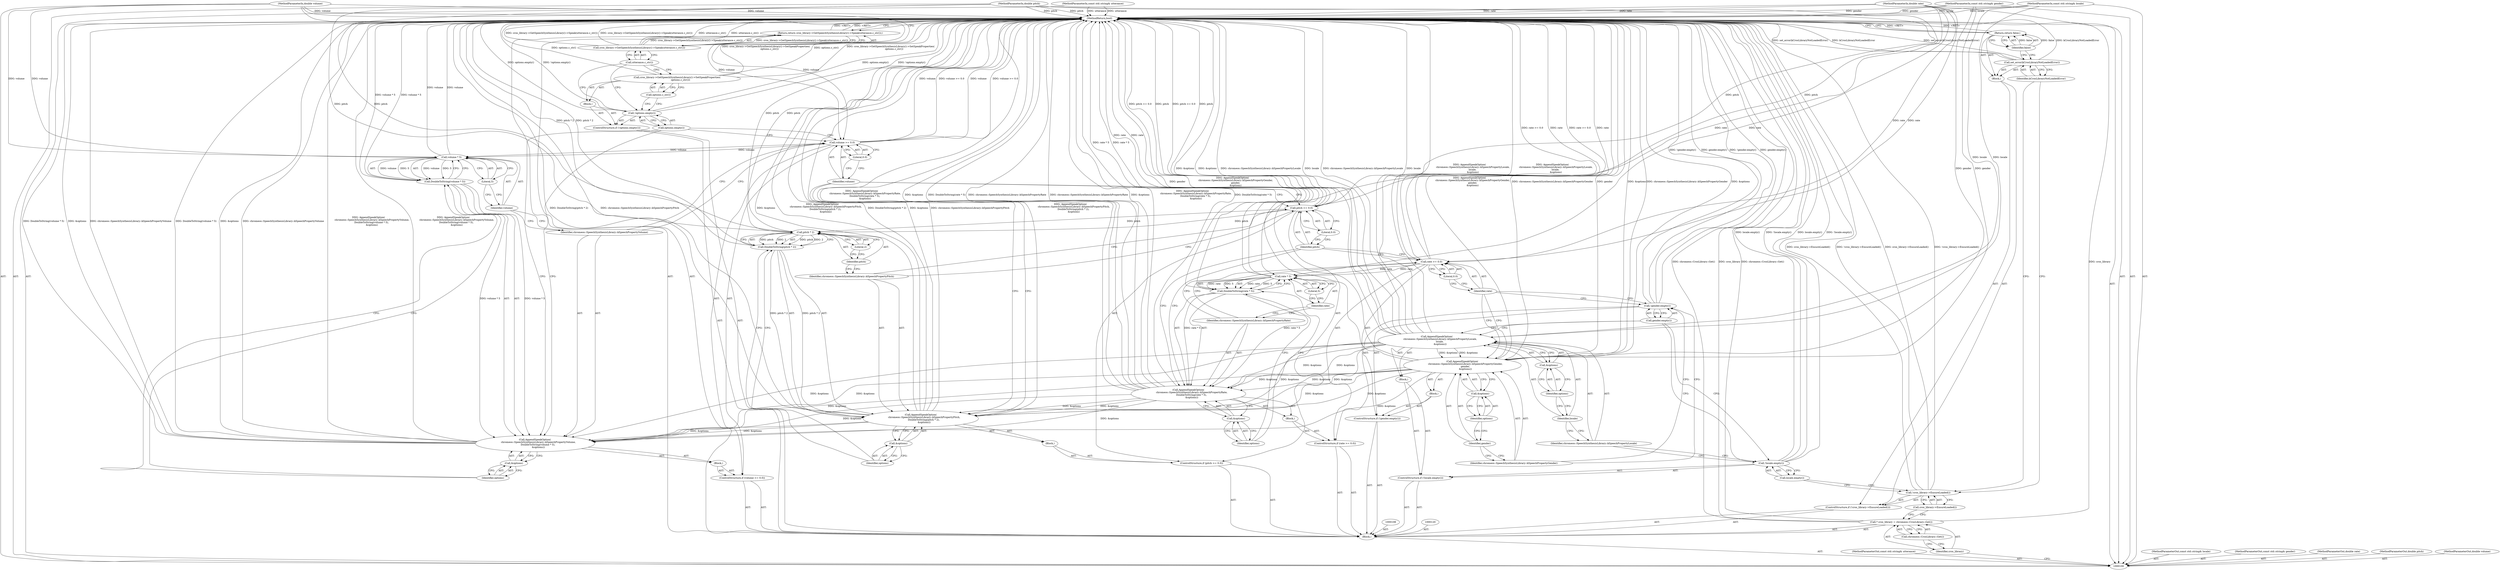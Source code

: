 digraph "1_Chrome_c63f2b7fe4fe2977f858a8e36d5f48db17eff2e7_26" {
"1000187" [label="(MethodReturn,bool)"];
"1000117" [label="(Identifier,kCrosLibraryNotLoadedError)"];
"1000116" [label="(Call,set_error(kCrosLibraryNotLoadedError))"];
"1000119" [label="(Identifier,false)"];
"1000118" [label="(Return,return false;)"];
"1000121" [label="(ControlStructure,if (!locale.empty()))"];
"1000124" [label="(Block,)"];
"1000122" [label="(Call,!locale.empty())"];
"1000123" [label="(Call,locale.empty())"];
"1000125" [label="(Call,AppendSpeakOption(\n         chromeos::SpeechSynthesisLibrary::kSpeechPropertyLocale,\n        locale,\n         &options))"];
"1000126" [label="(Identifier,chromeos::SpeechSynthesisLibrary::kSpeechPropertyLocale)"];
"1000127" [label="(Identifier,locale)"];
"1000101" [label="(MethodParameterIn,const std::string& utterance)"];
"1000263" [label="(MethodParameterOut,const std::string& utterance)"];
"1000129" [label="(Identifier,options)"];
"1000128" [label="(Call,&options)"];
"1000130" [label="(ControlStructure,if (!gender.empty()))"];
"1000133" [label="(Block,)"];
"1000131" [label="(Call,!gender.empty())"];
"1000132" [label="(Call,gender.empty())"];
"1000134" [label="(Call,AppendSpeakOption(\n        chromeos::SpeechSynthesisLibrary::kSpeechPropertyGender,\n        gender,\n        &options))"];
"1000135" [label="(Identifier,chromeos::SpeechSynthesisLibrary::kSpeechPropertyGender)"];
"1000136" [label="(Identifier,gender)"];
"1000137" [label="(Call,&options)"];
"1000138" [label="(Identifier,options)"];
"1000142" [label="(Literal,0.0)"];
"1000143" [label="(Block,)"];
"1000139" [label="(ControlStructure,if (rate >= 0.0))"];
"1000140" [label="(Call,rate >= 0.0)"];
"1000141" [label="(Identifier,rate)"];
"1000102" [label="(MethodParameterIn,const std::string& locale)"];
"1000264" [label="(MethodParameterOut,const std::string& locale)"];
"1000144" [label="(Call,AppendSpeakOption(\n         chromeos::SpeechSynthesisLibrary::kSpeechPropertyRate,\n        DoubleToString(rate * 5),\n         &options))"];
"1000145" [label="(Identifier,chromeos::SpeechSynthesisLibrary::kSpeechPropertyRate)"];
"1000147" [label="(Call,rate * 5)"];
"1000148" [label="(Identifier,rate)"];
"1000149" [label="(Literal,5)"];
"1000146" [label="(Call,DoubleToString(rate * 5))"];
"1000151" [label="(Identifier,options)"];
"1000150" [label="(Call,&options)"];
"1000155" [label="(Literal,0.0)"];
"1000152" [label="(ControlStructure,if (pitch >= 0.0))"];
"1000156" [label="(Block,)"];
"1000153" [label="(Call,pitch >= 0.0)"];
"1000154" [label="(Identifier,pitch)"];
"1000157" [label="(Call,AppendSpeakOption(\n         chromeos::SpeechSynthesisLibrary::kSpeechPropertyPitch,\n        DoubleToString(pitch * 2),\n         &options))"];
"1000158" [label="(Identifier,chromeos::SpeechSynthesisLibrary::kSpeechPropertyPitch)"];
"1000160" [label="(Call,pitch * 2)"];
"1000161" [label="(Identifier,pitch)"];
"1000162" [label="(Literal,2)"];
"1000159" [label="(Call,DoubleToString(pitch * 2))"];
"1000103" [label="(MethodParameterIn,const std::string& gender)"];
"1000265" [label="(MethodParameterOut,const std::string& gender)"];
"1000164" [label="(Identifier,options)"];
"1000163" [label="(Call,&options)"];
"1000168" [label="(Literal,0.0)"];
"1000165" [label="(ControlStructure,if (volume >= 0.0))"];
"1000169" [label="(Block,)"];
"1000166" [label="(Call,volume >= 0.0)"];
"1000167" [label="(Identifier,volume)"];
"1000170" [label="(Call,AppendSpeakOption(\n         chromeos::SpeechSynthesisLibrary::kSpeechPropertyVolume,\n        DoubleToString(volume * 5),\n         &options))"];
"1000171" [label="(Identifier,chromeos::SpeechSynthesisLibrary::kSpeechPropertyVolume)"];
"1000173" [label="(Call,volume * 5)"];
"1000174" [label="(Identifier,volume)"];
"1000175" [label="(Literal,5)"];
"1000172" [label="(Call,DoubleToString(volume * 5))"];
"1000177" [label="(Identifier,options)"];
"1000176" [label="(Call,&options)"];
"1000104" [label="(MethodParameterIn,double rate)"];
"1000266" [label="(MethodParameterOut,double rate)"];
"1000178" [label="(ControlStructure,if (!options.empty()))"];
"1000181" [label="(Block,)"];
"1000179" [label="(Call,!options.empty())"];
"1000180" [label="(Call,options.empty())"];
"1000182" [label="(Call,cros_library->GetSpeechSynthesisLibrary()->SetSpeakProperties(\n         options.c_str()))"];
"1000183" [label="(Call,options.c_str())"];
"1000184" [label="(Return,return cros_library->GetSpeechSynthesisLibrary()->Speak(utterance.c_str());)"];
"1000186" [label="(Call,utterance.c_str())"];
"1000185" [label="(Call,cros_library->GetSpeechSynthesisLibrary()->Speak(utterance.c_str()))"];
"1000105" [label="(MethodParameterIn,double pitch)"];
"1000267" [label="(MethodParameterOut,double pitch)"];
"1000107" [label="(Block,)"];
"1000106" [label="(MethodParameterIn,double volume)"];
"1000268" [label="(MethodParameterOut,double volume)"];
"1000109" [label="(Call,* cros_library = chromeos::CrosLibrary::Get())"];
"1000110" [label="(Identifier,cros_library)"];
"1000111" [label="(Call,chromeos::CrosLibrary::Get())"];
"1000112" [label="(ControlStructure,if (!cros_library->EnsureLoaded()))"];
"1000115" [label="(Block,)"];
"1000113" [label="(Call,!cros_library->EnsureLoaded())"];
"1000114" [label="(Call,cros_library->EnsureLoaded())"];
"1000187" -> "1000100"  [label="AST: "];
"1000187" -> "1000118"  [label="CFG: "];
"1000187" -> "1000184"  [label="CFG: "];
"1000170" -> "1000187"  [label="DDG: DoubleToString(volume * 5)"];
"1000170" -> "1000187"  [label="DDG: &options"];
"1000170" -> "1000187"  [label="DDG: chromeos::SpeechSynthesisLibrary::kSpeechPropertyVolume"];
"1000170" -> "1000187"  [label="DDG: AppendSpeakOption(\n         chromeos::SpeechSynthesisLibrary::kSpeechPropertyVolume,\n        DoubleToString(volume * 5),\n         &options)"];
"1000125" -> "1000187"  [label="DDG: AppendSpeakOption(\n         chromeos::SpeechSynthesisLibrary::kSpeechPropertyLocale,\n        locale,\n         &options)"];
"1000125" -> "1000187"  [label="DDG: &options"];
"1000125" -> "1000187"  [label="DDG: chromeos::SpeechSynthesisLibrary::kSpeechPropertyLocale"];
"1000125" -> "1000187"  [label="DDG: locale"];
"1000185" -> "1000187"  [label="DDG: cros_library->GetSpeechSynthesisLibrary()->Speak(utterance.c_str())"];
"1000185" -> "1000187"  [label="DDG: utterance.c_str()"];
"1000157" -> "1000187"  [label="DDG: AppendSpeakOption(\n         chromeos::SpeechSynthesisLibrary::kSpeechPropertyPitch,\n        DoubleToString(pitch * 2),\n         &options)"];
"1000157" -> "1000187"  [label="DDG: DoubleToString(pitch * 2)"];
"1000157" -> "1000187"  [label="DDG: chromeos::SpeechSynthesisLibrary::kSpeechPropertyPitch"];
"1000157" -> "1000187"  [label="DDG: &options"];
"1000105" -> "1000187"  [label="DDG: pitch"];
"1000179" -> "1000187"  [label="DDG: options.empty()"];
"1000179" -> "1000187"  [label="DDG: !options.empty()"];
"1000102" -> "1000187"  [label="DDG: locale"];
"1000153" -> "1000187"  [label="DDG: pitch"];
"1000153" -> "1000187"  [label="DDG: pitch >= 0.0"];
"1000131" -> "1000187"  [label="DDG: !gender.empty()"];
"1000131" -> "1000187"  [label="DDG: gender.empty()"];
"1000182" -> "1000187"  [label="DDG: cros_library->GetSpeechSynthesisLibrary()->SetSpeakProperties(\n         options.c_str())"];
"1000182" -> "1000187"  [label="DDG: options.c_str()"];
"1000116" -> "1000187"  [label="DDG: kCrosLibraryNotLoadedError"];
"1000116" -> "1000187"  [label="DDG: set_error(kCrosLibraryNotLoadedError)"];
"1000104" -> "1000187"  [label="DDG: rate"];
"1000113" -> "1000187"  [label="DDG: cros_library->EnsureLoaded()"];
"1000113" -> "1000187"  [label="DDG: !cros_library->EnsureLoaded()"];
"1000159" -> "1000187"  [label="DDG: pitch * 2"];
"1000122" -> "1000187"  [label="DDG: locale.empty()"];
"1000122" -> "1000187"  [label="DDG: !locale.empty()"];
"1000140" -> "1000187"  [label="DDG: rate"];
"1000140" -> "1000187"  [label="DDG: rate >= 0.0"];
"1000166" -> "1000187"  [label="DDG: volume >= 0.0"];
"1000166" -> "1000187"  [label="DDG: volume"];
"1000144" -> "1000187"  [label="DDG: AppendSpeakOption(\n         chromeos::SpeechSynthesisLibrary::kSpeechPropertyRate,\n        DoubleToString(rate * 5),\n         &options)"];
"1000144" -> "1000187"  [label="DDG: chromeos::SpeechSynthesisLibrary::kSpeechPropertyRate"];
"1000144" -> "1000187"  [label="DDG: &options"];
"1000144" -> "1000187"  [label="DDG: DoubleToString(rate * 5)"];
"1000134" -> "1000187"  [label="DDG: AppendSpeakOption(\n        chromeos::SpeechSynthesisLibrary::kSpeechPropertyGender,\n        gender,\n        &options)"];
"1000134" -> "1000187"  [label="DDG: chromeos::SpeechSynthesisLibrary::kSpeechPropertyGender"];
"1000134" -> "1000187"  [label="DDG: gender"];
"1000134" -> "1000187"  [label="DDG: &options"];
"1000103" -> "1000187"  [label="DDG: gender"];
"1000147" -> "1000187"  [label="DDG: rate"];
"1000101" -> "1000187"  [label="DDG: utterance"];
"1000109" -> "1000187"  [label="DDG: cros_library"];
"1000109" -> "1000187"  [label="DDG: chromeos::CrosLibrary::Get()"];
"1000172" -> "1000187"  [label="DDG: volume * 5"];
"1000146" -> "1000187"  [label="DDG: rate * 5"];
"1000160" -> "1000187"  [label="DDG: pitch"];
"1000173" -> "1000187"  [label="DDG: volume"];
"1000106" -> "1000187"  [label="DDG: volume"];
"1000184" -> "1000187"  [label="DDG: <RET>"];
"1000118" -> "1000187"  [label="DDG: <RET>"];
"1000117" -> "1000116"  [label="AST: "];
"1000117" -> "1000113"  [label="CFG: "];
"1000116" -> "1000117"  [label="CFG: "];
"1000116" -> "1000115"  [label="AST: "];
"1000116" -> "1000117"  [label="CFG: "];
"1000117" -> "1000116"  [label="AST: "];
"1000119" -> "1000116"  [label="CFG: "];
"1000116" -> "1000187"  [label="DDG: kCrosLibraryNotLoadedError"];
"1000116" -> "1000187"  [label="DDG: set_error(kCrosLibraryNotLoadedError)"];
"1000119" -> "1000118"  [label="AST: "];
"1000119" -> "1000116"  [label="CFG: "];
"1000118" -> "1000119"  [label="CFG: "];
"1000119" -> "1000118"  [label="DDG: false"];
"1000118" -> "1000115"  [label="AST: "];
"1000118" -> "1000119"  [label="CFG: "];
"1000119" -> "1000118"  [label="AST: "];
"1000187" -> "1000118"  [label="CFG: "];
"1000118" -> "1000187"  [label="DDG: <RET>"];
"1000119" -> "1000118"  [label="DDG: false"];
"1000121" -> "1000107"  [label="AST: "];
"1000122" -> "1000121"  [label="AST: "];
"1000124" -> "1000121"  [label="AST: "];
"1000124" -> "1000121"  [label="AST: "];
"1000125" -> "1000124"  [label="AST: "];
"1000122" -> "1000121"  [label="AST: "];
"1000122" -> "1000123"  [label="CFG: "];
"1000123" -> "1000122"  [label="AST: "];
"1000126" -> "1000122"  [label="CFG: "];
"1000132" -> "1000122"  [label="CFG: "];
"1000122" -> "1000187"  [label="DDG: locale.empty()"];
"1000122" -> "1000187"  [label="DDG: !locale.empty()"];
"1000123" -> "1000122"  [label="AST: "];
"1000123" -> "1000113"  [label="CFG: "];
"1000122" -> "1000123"  [label="CFG: "];
"1000125" -> "1000124"  [label="AST: "];
"1000125" -> "1000128"  [label="CFG: "];
"1000126" -> "1000125"  [label="AST: "];
"1000127" -> "1000125"  [label="AST: "];
"1000128" -> "1000125"  [label="AST: "];
"1000132" -> "1000125"  [label="CFG: "];
"1000125" -> "1000187"  [label="DDG: AppendSpeakOption(\n         chromeos::SpeechSynthesisLibrary::kSpeechPropertyLocale,\n        locale,\n         &options)"];
"1000125" -> "1000187"  [label="DDG: &options"];
"1000125" -> "1000187"  [label="DDG: chromeos::SpeechSynthesisLibrary::kSpeechPropertyLocale"];
"1000125" -> "1000187"  [label="DDG: locale"];
"1000102" -> "1000125"  [label="DDG: locale"];
"1000125" -> "1000134"  [label="DDG: &options"];
"1000125" -> "1000144"  [label="DDG: &options"];
"1000125" -> "1000157"  [label="DDG: &options"];
"1000125" -> "1000170"  [label="DDG: &options"];
"1000126" -> "1000125"  [label="AST: "];
"1000126" -> "1000122"  [label="CFG: "];
"1000127" -> "1000126"  [label="CFG: "];
"1000127" -> "1000125"  [label="AST: "];
"1000127" -> "1000126"  [label="CFG: "];
"1000129" -> "1000127"  [label="CFG: "];
"1000101" -> "1000100"  [label="AST: "];
"1000101" -> "1000187"  [label="DDG: utterance"];
"1000263" -> "1000100"  [label="AST: "];
"1000129" -> "1000128"  [label="AST: "];
"1000129" -> "1000127"  [label="CFG: "];
"1000128" -> "1000129"  [label="CFG: "];
"1000128" -> "1000125"  [label="AST: "];
"1000128" -> "1000129"  [label="CFG: "];
"1000129" -> "1000128"  [label="AST: "];
"1000125" -> "1000128"  [label="CFG: "];
"1000130" -> "1000107"  [label="AST: "];
"1000131" -> "1000130"  [label="AST: "];
"1000133" -> "1000130"  [label="AST: "];
"1000133" -> "1000130"  [label="AST: "];
"1000134" -> "1000133"  [label="AST: "];
"1000131" -> "1000130"  [label="AST: "];
"1000131" -> "1000132"  [label="CFG: "];
"1000132" -> "1000131"  [label="AST: "];
"1000135" -> "1000131"  [label="CFG: "];
"1000141" -> "1000131"  [label="CFG: "];
"1000131" -> "1000187"  [label="DDG: !gender.empty()"];
"1000131" -> "1000187"  [label="DDG: gender.empty()"];
"1000132" -> "1000131"  [label="AST: "];
"1000132" -> "1000125"  [label="CFG: "];
"1000132" -> "1000122"  [label="CFG: "];
"1000131" -> "1000132"  [label="CFG: "];
"1000134" -> "1000133"  [label="AST: "];
"1000134" -> "1000137"  [label="CFG: "];
"1000135" -> "1000134"  [label="AST: "];
"1000136" -> "1000134"  [label="AST: "];
"1000137" -> "1000134"  [label="AST: "];
"1000141" -> "1000134"  [label="CFG: "];
"1000134" -> "1000187"  [label="DDG: AppendSpeakOption(\n        chromeos::SpeechSynthesisLibrary::kSpeechPropertyGender,\n        gender,\n        &options)"];
"1000134" -> "1000187"  [label="DDG: chromeos::SpeechSynthesisLibrary::kSpeechPropertyGender"];
"1000134" -> "1000187"  [label="DDG: gender"];
"1000134" -> "1000187"  [label="DDG: &options"];
"1000103" -> "1000134"  [label="DDG: gender"];
"1000125" -> "1000134"  [label="DDG: &options"];
"1000134" -> "1000144"  [label="DDG: &options"];
"1000134" -> "1000157"  [label="DDG: &options"];
"1000134" -> "1000170"  [label="DDG: &options"];
"1000135" -> "1000134"  [label="AST: "];
"1000135" -> "1000131"  [label="CFG: "];
"1000136" -> "1000135"  [label="CFG: "];
"1000136" -> "1000134"  [label="AST: "];
"1000136" -> "1000135"  [label="CFG: "];
"1000138" -> "1000136"  [label="CFG: "];
"1000137" -> "1000134"  [label="AST: "];
"1000137" -> "1000138"  [label="CFG: "];
"1000138" -> "1000137"  [label="AST: "];
"1000134" -> "1000137"  [label="CFG: "];
"1000138" -> "1000137"  [label="AST: "];
"1000138" -> "1000136"  [label="CFG: "];
"1000137" -> "1000138"  [label="CFG: "];
"1000142" -> "1000140"  [label="AST: "];
"1000142" -> "1000141"  [label="CFG: "];
"1000140" -> "1000142"  [label="CFG: "];
"1000143" -> "1000139"  [label="AST: "];
"1000144" -> "1000143"  [label="AST: "];
"1000139" -> "1000107"  [label="AST: "];
"1000140" -> "1000139"  [label="AST: "];
"1000143" -> "1000139"  [label="AST: "];
"1000140" -> "1000139"  [label="AST: "];
"1000140" -> "1000142"  [label="CFG: "];
"1000141" -> "1000140"  [label="AST: "];
"1000142" -> "1000140"  [label="AST: "];
"1000145" -> "1000140"  [label="CFG: "];
"1000154" -> "1000140"  [label="CFG: "];
"1000140" -> "1000187"  [label="DDG: rate"];
"1000140" -> "1000187"  [label="DDG: rate >= 0.0"];
"1000104" -> "1000140"  [label="DDG: rate"];
"1000140" -> "1000147"  [label="DDG: rate"];
"1000141" -> "1000140"  [label="AST: "];
"1000141" -> "1000134"  [label="CFG: "];
"1000141" -> "1000131"  [label="CFG: "];
"1000142" -> "1000141"  [label="CFG: "];
"1000102" -> "1000100"  [label="AST: "];
"1000102" -> "1000187"  [label="DDG: locale"];
"1000102" -> "1000125"  [label="DDG: locale"];
"1000264" -> "1000100"  [label="AST: "];
"1000144" -> "1000143"  [label="AST: "];
"1000144" -> "1000150"  [label="CFG: "];
"1000145" -> "1000144"  [label="AST: "];
"1000146" -> "1000144"  [label="AST: "];
"1000150" -> "1000144"  [label="AST: "];
"1000154" -> "1000144"  [label="CFG: "];
"1000144" -> "1000187"  [label="DDG: AppendSpeakOption(\n         chromeos::SpeechSynthesisLibrary::kSpeechPropertyRate,\n        DoubleToString(rate * 5),\n         &options)"];
"1000144" -> "1000187"  [label="DDG: chromeos::SpeechSynthesisLibrary::kSpeechPropertyRate"];
"1000144" -> "1000187"  [label="DDG: &options"];
"1000144" -> "1000187"  [label="DDG: DoubleToString(rate * 5)"];
"1000146" -> "1000144"  [label="DDG: rate * 5"];
"1000125" -> "1000144"  [label="DDG: &options"];
"1000134" -> "1000144"  [label="DDG: &options"];
"1000144" -> "1000157"  [label="DDG: &options"];
"1000144" -> "1000170"  [label="DDG: &options"];
"1000145" -> "1000144"  [label="AST: "];
"1000145" -> "1000140"  [label="CFG: "];
"1000148" -> "1000145"  [label="CFG: "];
"1000147" -> "1000146"  [label="AST: "];
"1000147" -> "1000149"  [label="CFG: "];
"1000148" -> "1000147"  [label="AST: "];
"1000149" -> "1000147"  [label="AST: "];
"1000146" -> "1000147"  [label="CFG: "];
"1000147" -> "1000187"  [label="DDG: rate"];
"1000147" -> "1000146"  [label="DDG: rate"];
"1000147" -> "1000146"  [label="DDG: 5"];
"1000140" -> "1000147"  [label="DDG: rate"];
"1000104" -> "1000147"  [label="DDG: rate"];
"1000148" -> "1000147"  [label="AST: "];
"1000148" -> "1000145"  [label="CFG: "];
"1000149" -> "1000148"  [label="CFG: "];
"1000149" -> "1000147"  [label="AST: "];
"1000149" -> "1000148"  [label="CFG: "];
"1000147" -> "1000149"  [label="CFG: "];
"1000146" -> "1000144"  [label="AST: "];
"1000146" -> "1000147"  [label="CFG: "];
"1000147" -> "1000146"  [label="AST: "];
"1000151" -> "1000146"  [label="CFG: "];
"1000146" -> "1000187"  [label="DDG: rate * 5"];
"1000146" -> "1000144"  [label="DDG: rate * 5"];
"1000147" -> "1000146"  [label="DDG: rate"];
"1000147" -> "1000146"  [label="DDG: 5"];
"1000151" -> "1000150"  [label="AST: "];
"1000151" -> "1000146"  [label="CFG: "];
"1000150" -> "1000151"  [label="CFG: "];
"1000150" -> "1000144"  [label="AST: "];
"1000150" -> "1000151"  [label="CFG: "];
"1000151" -> "1000150"  [label="AST: "];
"1000144" -> "1000150"  [label="CFG: "];
"1000155" -> "1000153"  [label="AST: "];
"1000155" -> "1000154"  [label="CFG: "];
"1000153" -> "1000155"  [label="CFG: "];
"1000152" -> "1000107"  [label="AST: "];
"1000153" -> "1000152"  [label="AST: "];
"1000156" -> "1000152"  [label="AST: "];
"1000156" -> "1000152"  [label="AST: "];
"1000157" -> "1000156"  [label="AST: "];
"1000153" -> "1000152"  [label="AST: "];
"1000153" -> "1000155"  [label="CFG: "];
"1000154" -> "1000153"  [label="AST: "];
"1000155" -> "1000153"  [label="AST: "];
"1000158" -> "1000153"  [label="CFG: "];
"1000167" -> "1000153"  [label="CFG: "];
"1000153" -> "1000187"  [label="DDG: pitch"];
"1000153" -> "1000187"  [label="DDG: pitch >= 0.0"];
"1000105" -> "1000153"  [label="DDG: pitch"];
"1000153" -> "1000160"  [label="DDG: pitch"];
"1000154" -> "1000153"  [label="AST: "];
"1000154" -> "1000144"  [label="CFG: "];
"1000154" -> "1000140"  [label="CFG: "];
"1000155" -> "1000154"  [label="CFG: "];
"1000157" -> "1000156"  [label="AST: "];
"1000157" -> "1000163"  [label="CFG: "];
"1000158" -> "1000157"  [label="AST: "];
"1000159" -> "1000157"  [label="AST: "];
"1000163" -> "1000157"  [label="AST: "];
"1000167" -> "1000157"  [label="CFG: "];
"1000157" -> "1000187"  [label="DDG: AppendSpeakOption(\n         chromeos::SpeechSynthesisLibrary::kSpeechPropertyPitch,\n        DoubleToString(pitch * 2),\n         &options)"];
"1000157" -> "1000187"  [label="DDG: DoubleToString(pitch * 2)"];
"1000157" -> "1000187"  [label="DDG: chromeos::SpeechSynthesisLibrary::kSpeechPropertyPitch"];
"1000157" -> "1000187"  [label="DDG: &options"];
"1000159" -> "1000157"  [label="DDG: pitch * 2"];
"1000144" -> "1000157"  [label="DDG: &options"];
"1000125" -> "1000157"  [label="DDG: &options"];
"1000134" -> "1000157"  [label="DDG: &options"];
"1000157" -> "1000170"  [label="DDG: &options"];
"1000158" -> "1000157"  [label="AST: "];
"1000158" -> "1000153"  [label="CFG: "];
"1000161" -> "1000158"  [label="CFG: "];
"1000160" -> "1000159"  [label="AST: "];
"1000160" -> "1000162"  [label="CFG: "];
"1000161" -> "1000160"  [label="AST: "];
"1000162" -> "1000160"  [label="AST: "];
"1000159" -> "1000160"  [label="CFG: "];
"1000160" -> "1000187"  [label="DDG: pitch"];
"1000160" -> "1000159"  [label="DDG: pitch"];
"1000160" -> "1000159"  [label="DDG: 2"];
"1000153" -> "1000160"  [label="DDG: pitch"];
"1000105" -> "1000160"  [label="DDG: pitch"];
"1000161" -> "1000160"  [label="AST: "];
"1000161" -> "1000158"  [label="CFG: "];
"1000162" -> "1000161"  [label="CFG: "];
"1000162" -> "1000160"  [label="AST: "];
"1000162" -> "1000161"  [label="CFG: "];
"1000160" -> "1000162"  [label="CFG: "];
"1000159" -> "1000157"  [label="AST: "];
"1000159" -> "1000160"  [label="CFG: "];
"1000160" -> "1000159"  [label="AST: "];
"1000164" -> "1000159"  [label="CFG: "];
"1000159" -> "1000187"  [label="DDG: pitch * 2"];
"1000159" -> "1000157"  [label="DDG: pitch * 2"];
"1000160" -> "1000159"  [label="DDG: pitch"];
"1000160" -> "1000159"  [label="DDG: 2"];
"1000103" -> "1000100"  [label="AST: "];
"1000103" -> "1000187"  [label="DDG: gender"];
"1000103" -> "1000134"  [label="DDG: gender"];
"1000265" -> "1000100"  [label="AST: "];
"1000164" -> "1000163"  [label="AST: "];
"1000164" -> "1000159"  [label="CFG: "];
"1000163" -> "1000164"  [label="CFG: "];
"1000163" -> "1000157"  [label="AST: "];
"1000163" -> "1000164"  [label="CFG: "];
"1000164" -> "1000163"  [label="AST: "];
"1000157" -> "1000163"  [label="CFG: "];
"1000168" -> "1000166"  [label="AST: "];
"1000168" -> "1000167"  [label="CFG: "];
"1000166" -> "1000168"  [label="CFG: "];
"1000165" -> "1000107"  [label="AST: "];
"1000166" -> "1000165"  [label="AST: "];
"1000169" -> "1000165"  [label="AST: "];
"1000169" -> "1000165"  [label="AST: "];
"1000170" -> "1000169"  [label="AST: "];
"1000166" -> "1000165"  [label="AST: "];
"1000166" -> "1000168"  [label="CFG: "];
"1000167" -> "1000166"  [label="AST: "];
"1000168" -> "1000166"  [label="AST: "];
"1000171" -> "1000166"  [label="CFG: "];
"1000180" -> "1000166"  [label="CFG: "];
"1000166" -> "1000187"  [label="DDG: volume >= 0.0"];
"1000166" -> "1000187"  [label="DDG: volume"];
"1000106" -> "1000166"  [label="DDG: volume"];
"1000166" -> "1000173"  [label="DDG: volume"];
"1000167" -> "1000166"  [label="AST: "];
"1000167" -> "1000157"  [label="CFG: "];
"1000167" -> "1000153"  [label="CFG: "];
"1000168" -> "1000167"  [label="CFG: "];
"1000170" -> "1000169"  [label="AST: "];
"1000170" -> "1000176"  [label="CFG: "];
"1000171" -> "1000170"  [label="AST: "];
"1000172" -> "1000170"  [label="AST: "];
"1000176" -> "1000170"  [label="AST: "];
"1000180" -> "1000170"  [label="CFG: "];
"1000170" -> "1000187"  [label="DDG: DoubleToString(volume * 5)"];
"1000170" -> "1000187"  [label="DDG: &options"];
"1000170" -> "1000187"  [label="DDG: chromeos::SpeechSynthesisLibrary::kSpeechPropertyVolume"];
"1000170" -> "1000187"  [label="DDG: AppendSpeakOption(\n         chromeos::SpeechSynthesisLibrary::kSpeechPropertyVolume,\n        DoubleToString(volume * 5),\n         &options)"];
"1000172" -> "1000170"  [label="DDG: volume * 5"];
"1000144" -> "1000170"  [label="DDG: &options"];
"1000125" -> "1000170"  [label="DDG: &options"];
"1000157" -> "1000170"  [label="DDG: &options"];
"1000134" -> "1000170"  [label="DDG: &options"];
"1000171" -> "1000170"  [label="AST: "];
"1000171" -> "1000166"  [label="CFG: "];
"1000174" -> "1000171"  [label="CFG: "];
"1000173" -> "1000172"  [label="AST: "];
"1000173" -> "1000175"  [label="CFG: "];
"1000174" -> "1000173"  [label="AST: "];
"1000175" -> "1000173"  [label="AST: "];
"1000172" -> "1000173"  [label="CFG: "];
"1000173" -> "1000187"  [label="DDG: volume"];
"1000173" -> "1000172"  [label="DDG: volume"];
"1000173" -> "1000172"  [label="DDG: 5"];
"1000166" -> "1000173"  [label="DDG: volume"];
"1000106" -> "1000173"  [label="DDG: volume"];
"1000174" -> "1000173"  [label="AST: "];
"1000174" -> "1000171"  [label="CFG: "];
"1000175" -> "1000174"  [label="CFG: "];
"1000175" -> "1000173"  [label="AST: "];
"1000175" -> "1000174"  [label="CFG: "];
"1000173" -> "1000175"  [label="CFG: "];
"1000172" -> "1000170"  [label="AST: "];
"1000172" -> "1000173"  [label="CFG: "];
"1000173" -> "1000172"  [label="AST: "];
"1000177" -> "1000172"  [label="CFG: "];
"1000172" -> "1000187"  [label="DDG: volume * 5"];
"1000172" -> "1000170"  [label="DDG: volume * 5"];
"1000173" -> "1000172"  [label="DDG: volume"];
"1000173" -> "1000172"  [label="DDG: 5"];
"1000177" -> "1000176"  [label="AST: "];
"1000177" -> "1000172"  [label="CFG: "];
"1000176" -> "1000177"  [label="CFG: "];
"1000176" -> "1000170"  [label="AST: "];
"1000176" -> "1000177"  [label="CFG: "];
"1000177" -> "1000176"  [label="AST: "];
"1000170" -> "1000176"  [label="CFG: "];
"1000104" -> "1000100"  [label="AST: "];
"1000104" -> "1000187"  [label="DDG: rate"];
"1000104" -> "1000140"  [label="DDG: rate"];
"1000104" -> "1000147"  [label="DDG: rate"];
"1000266" -> "1000100"  [label="AST: "];
"1000178" -> "1000107"  [label="AST: "];
"1000179" -> "1000178"  [label="AST: "];
"1000181" -> "1000178"  [label="AST: "];
"1000181" -> "1000178"  [label="AST: "];
"1000182" -> "1000181"  [label="AST: "];
"1000179" -> "1000178"  [label="AST: "];
"1000179" -> "1000180"  [label="CFG: "];
"1000180" -> "1000179"  [label="AST: "];
"1000183" -> "1000179"  [label="CFG: "];
"1000186" -> "1000179"  [label="CFG: "];
"1000179" -> "1000187"  [label="DDG: options.empty()"];
"1000179" -> "1000187"  [label="DDG: !options.empty()"];
"1000180" -> "1000179"  [label="AST: "];
"1000180" -> "1000170"  [label="CFG: "];
"1000180" -> "1000166"  [label="CFG: "];
"1000179" -> "1000180"  [label="CFG: "];
"1000182" -> "1000181"  [label="AST: "];
"1000182" -> "1000183"  [label="CFG: "];
"1000183" -> "1000182"  [label="AST: "];
"1000186" -> "1000182"  [label="CFG: "];
"1000182" -> "1000187"  [label="DDG: cros_library->GetSpeechSynthesisLibrary()->SetSpeakProperties(\n         options.c_str())"];
"1000182" -> "1000187"  [label="DDG: options.c_str()"];
"1000183" -> "1000182"  [label="AST: "];
"1000183" -> "1000179"  [label="CFG: "];
"1000182" -> "1000183"  [label="CFG: "];
"1000184" -> "1000107"  [label="AST: "];
"1000184" -> "1000185"  [label="CFG: "];
"1000185" -> "1000184"  [label="AST: "];
"1000187" -> "1000184"  [label="CFG: "];
"1000184" -> "1000187"  [label="DDG: <RET>"];
"1000185" -> "1000184"  [label="DDG: cros_library->GetSpeechSynthesisLibrary()->Speak(utterance.c_str())"];
"1000186" -> "1000185"  [label="AST: "];
"1000186" -> "1000182"  [label="CFG: "];
"1000186" -> "1000179"  [label="CFG: "];
"1000185" -> "1000186"  [label="CFG: "];
"1000185" -> "1000184"  [label="AST: "];
"1000185" -> "1000186"  [label="CFG: "];
"1000186" -> "1000185"  [label="AST: "];
"1000184" -> "1000185"  [label="CFG: "];
"1000185" -> "1000187"  [label="DDG: cros_library->GetSpeechSynthesisLibrary()->Speak(utterance.c_str())"];
"1000185" -> "1000187"  [label="DDG: utterance.c_str()"];
"1000185" -> "1000184"  [label="DDG: cros_library->GetSpeechSynthesisLibrary()->Speak(utterance.c_str())"];
"1000105" -> "1000100"  [label="AST: "];
"1000105" -> "1000187"  [label="DDG: pitch"];
"1000105" -> "1000153"  [label="DDG: pitch"];
"1000105" -> "1000160"  [label="DDG: pitch"];
"1000267" -> "1000100"  [label="AST: "];
"1000107" -> "1000100"  [label="AST: "];
"1000108" -> "1000107"  [label="AST: "];
"1000109" -> "1000107"  [label="AST: "];
"1000112" -> "1000107"  [label="AST: "];
"1000120" -> "1000107"  [label="AST: "];
"1000121" -> "1000107"  [label="AST: "];
"1000130" -> "1000107"  [label="AST: "];
"1000139" -> "1000107"  [label="AST: "];
"1000152" -> "1000107"  [label="AST: "];
"1000165" -> "1000107"  [label="AST: "];
"1000178" -> "1000107"  [label="AST: "];
"1000184" -> "1000107"  [label="AST: "];
"1000106" -> "1000100"  [label="AST: "];
"1000106" -> "1000187"  [label="DDG: volume"];
"1000106" -> "1000166"  [label="DDG: volume"];
"1000106" -> "1000173"  [label="DDG: volume"];
"1000268" -> "1000100"  [label="AST: "];
"1000109" -> "1000107"  [label="AST: "];
"1000109" -> "1000111"  [label="CFG: "];
"1000110" -> "1000109"  [label="AST: "];
"1000111" -> "1000109"  [label="AST: "];
"1000114" -> "1000109"  [label="CFG: "];
"1000109" -> "1000187"  [label="DDG: cros_library"];
"1000109" -> "1000187"  [label="DDG: chromeos::CrosLibrary::Get()"];
"1000110" -> "1000109"  [label="AST: "];
"1000110" -> "1000100"  [label="CFG: "];
"1000111" -> "1000110"  [label="CFG: "];
"1000111" -> "1000109"  [label="AST: "];
"1000111" -> "1000110"  [label="CFG: "];
"1000109" -> "1000111"  [label="CFG: "];
"1000112" -> "1000107"  [label="AST: "];
"1000113" -> "1000112"  [label="AST: "];
"1000115" -> "1000112"  [label="AST: "];
"1000115" -> "1000112"  [label="AST: "];
"1000116" -> "1000115"  [label="AST: "];
"1000118" -> "1000115"  [label="AST: "];
"1000113" -> "1000112"  [label="AST: "];
"1000113" -> "1000114"  [label="CFG: "];
"1000114" -> "1000113"  [label="AST: "];
"1000117" -> "1000113"  [label="CFG: "];
"1000123" -> "1000113"  [label="CFG: "];
"1000113" -> "1000187"  [label="DDG: cros_library->EnsureLoaded()"];
"1000113" -> "1000187"  [label="DDG: !cros_library->EnsureLoaded()"];
"1000114" -> "1000113"  [label="AST: "];
"1000114" -> "1000109"  [label="CFG: "];
"1000113" -> "1000114"  [label="CFG: "];
}
